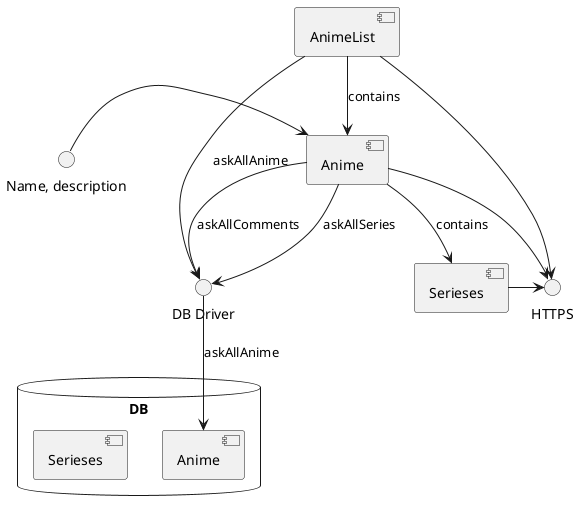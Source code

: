@startuml component

[AnimeList] as animeList
[Anime] as anime
[Serieses] as serieses

() "HTTPS" as IHTTPS
() "Name, description" as IAnime
() "DB Driver" as dbd

animeList -down-> anime : contains
anime -down-> serieses : contains
IAnime -> anime

animeList -right-> IHTTPS
anime -right-> IHTTPS
serieses -right-> IHTTPS

database DB{
    [Anime] as animeDB
    [Serieses] as seriesesDB
}

animeList -down-> dbd : askAllAnime
dbd -down-> animeDB : askAllAnime

anime -down-> dbd : askAllSeries
anime -down-> dbd : askAllComments


@enduml